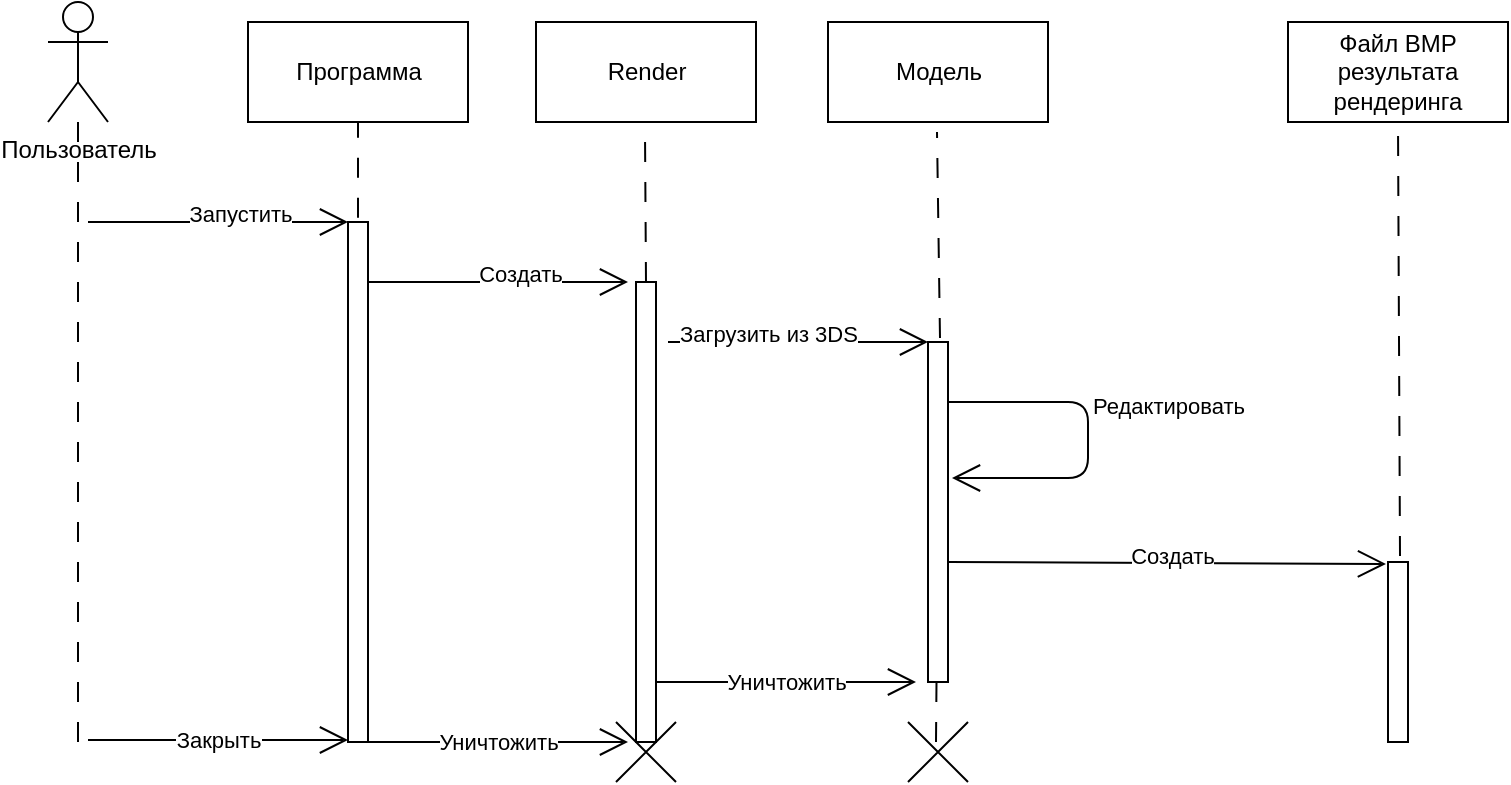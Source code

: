<mxfile version="14.6.13" type="device"><diagram id="g9ZvbbcDAsQ04tlYcHfe" name="Page-1"><mxGraphModel dx="1422" dy="763" grid="1" gridSize="10" guides="1" tooltips="1" connect="1" arrows="1" fold="1" page="1" pageScale="1" pageWidth="827" pageHeight="1169" math="0" shadow="0"><root><mxCell id="0"/><mxCell id="1" parent="0"/><mxCell id="615IRdMkYSGMS8HdxNPb-1" value="Пользователь" style="shape=umlActor;verticalLabelPosition=bottom;verticalAlign=top;html=1;" vertex="1" parent="1"><mxGeometry x="60" y="100" width="30" height="60" as="geometry"/></mxCell><mxCell id="615IRdMkYSGMS8HdxNPb-9" value="" style="html=1;points=[];perimeter=orthogonalPerimeter;" vertex="1" parent="1"><mxGeometry x="210" y="210" width="10" height="260" as="geometry"/></mxCell><mxCell id="615IRdMkYSGMS8HdxNPb-12" value="Программа" style="html=1;" vertex="1" parent="1"><mxGeometry x="160" y="110" width="110" height="50" as="geometry"/></mxCell><mxCell id="615IRdMkYSGMS8HdxNPb-14" value="" style="endArrow=open;endFill=1;endSize=12;html=1;" edge="1" parent="1"><mxGeometry width="160" relative="1" as="geometry"><mxPoint x="80" y="210" as="sourcePoint"/><mxPoint x="210" y="210" as="targetPoint"/></mxGeometry></mxCell><mxCell id="615IRdMkYSGMS8HdxNPb-15" value="Запустить" style="edgeLabel;html=1;align=center;verticalAlign=middle;resizable=0;points=[];" vertex="1" connectable="0" parent="615IRdMkYSGMS8HdxNPb-14"><mxGeometry x="-0.186" y="4" relative="1" as="geometry"><mxPoint x="23" as="offset"/></mxGeometry></mxCell><mxCell id="615IRdMkYSGMS8HdxNPb-16" value="Модель" style="html=1;" vertex="1" parent="1"><mxGeometry x="450" y="110" width="110" height="50" as="geometry"/></mxCell><mxCell id="615IRdMkYSGMS8HdxNPb-17" value="" style="html=1;points=[];perimeter=orthogonalPerimeter;" vertex="1" parent="1"><mxGeometry x="500" y="270" width="10" height="170" as="geometry"/></mxCell><mxCell id="615IRdMkYSGMS8HdxNPb-18" value="Файл BMP результата рендеринга" style="html=1;whiteSpace=wrap;" vertex="1" parent="1"><mxGeometry x="680" y="110" width="110" height="50" as="geometry"/></mxCell><mxCell id="615IRdMkYSGMS8HdxNPb-19" value="Render" style="html=1;" vertex="1" parent="1"><mxGeometry x="304" y="110" width="110" height="50" as="geometry"/></mxCell><mxCell id="615IRdMkYSGMS8HdxNPb-21" value="Закрыть" style="endArrow=open;endFill=1;endSize=12;html=1;" edge="1" parent="1"><mxGeometry width="160" relative="1" as="geometry"><mxPoint x="80" y="469" as="sourcePoint"/><mxPoint x="210" y="469" as="targetPoint"/></mxGeometry></mxCell><mxCell id="615IRdMkYSGMS8HdxNPb-23" value="" style="endArrow=none;startArrow=none;endFill=0;startFill=0;endSize=8;html=1;verticalAlign=bottom;dashed=1;labelBackgroundColor=none;dashPattern=10 10;" edge="1" parent="1" target="615IRdMkYSGMS8HdxNPb-1"><mxGeometry width="160" relative="1" as="geometry"><mxPoint x="75" y="470" as="sourcePoint"/><mxPoint x="490" y="390" as="targetPoint"/></mxGeometry></mxCell><mxCell id="615IRdMkYSGMS8HdxNPb-25" value="" style="endArrow=none;startArrow=none;endFill=0;startFill=0;endSize=8;html=1;verticalAlign=bottom;dashed=1;labelBackgroundColor=none;dashPattern=10 10;entryX=0.5;entryY=1;entryDx=0;entryDy=0;exitX=0.5;exitY=-0.008;exitDx=0;exitDy=0;exitPerimeter=0;" edge="1" parent="1" source="615IRdMkYSGMS8HdxNPb-9" target="615IRdMkYSGMS8HdxNPb-12"><mxGeometry width="160" relative="1" as="geometry"><mxPoint x="85" y="480" as="sourcePoint"/><mxPoint x="85" y="170" as="targetPoint"/></mxGeometry></mxCell><mxCell id="615IRdMkYSGMS8HdxNPb-26" value="" style="html=1;points=[];perimeter=orthogonalPerimeter;" vertex="1" parent="1"><mxGeometry x="354" y="240" width="10" height="230" as="geometry"/></mxCell><mxCell id="615IRdMkYSGMS8HdxNPb-28" value="" style="endArrow=open;endFill=1;endSize=12;html=1;" edge="1" parent="1"><mxGeometry width="160" relative="1" as="geometry"><mxPoint x="220" y="240" as="sourcePoint"/><mxPoint x="350" y="240" as="targetPoint"/></mxGeometry></mxCell><mxCell id="615IRdMkYSGMS8HdxNPb-29" value="Создать" style="edgeLabel;html=1;align=center;verticalAlign=middle;resizable=0;points=[];" vertex="1" connectable="0" parent="615IRdMkYSGMS8HdxNPb-28"><mxGeometry x="-0.186" y="4" relative="1" as="geometry"><mxPoint x="23" as="offset"/></mxGeometry></mxCell><mxCell id="615IRdMkYSGMS8HdxNPb-31" value="" style="endArrow=none;startArrow=none;endFill=0;startFill=0;endSize=8;html=1;verticalAlign=bottom;dashed=1;labelBackgroundColor=none;dashPattern=10 10;" edge="1" parent="1"><mxGeometry width="160" relative="1" as="geometry"><mxPoint x="359" y="240" as="sourcePoint"/><mxPoint x="358.5" y="165" as="targetPoint"/></mxGeometry></mxCell><mxCell id="615IRdMkYSGMS8HdxNPb-34" value="Уничтожить" style="endArrow=open;endFill=1;endSize=12;html=1;" edge="1" parent="1"><mxGeometry width="160" relative="1" as="geometry"><mxPoint x="364" y="440" as="sourcePoint"/><mxPoint x="494" y="440" as="targetPoint"/></mxGeometry></mxCell><mxCell id="615IRdMkYSGMS8HdxNPb-35" value="" style="endArrow=none;startArrow=none;endFill=0;startFill=0;endSize=8;html=1;verticalAlign=bottom;dashed=1;labelBackgroundColor=none;dashPattern=10 10;exitX=0.6;exitY=-0.012;exitDx=0;exitDy=0;exitPerimeter=0;" edge="1" parent="1" source="615IRdMkYSGMS8HdxNPb-17"><mxGeometry width="160" relative="1" as="geometry"><mxPoint x="505" y="240" as="sourcePoint"/><mxPoint x="504.5" y="165" as="targetPoint"/></mxGeometry></mxCell><mxCell id="615IRdMkYSGMS8HdxNPb-36" value="" style="endArrow=open;endFill=1;endSize=12;html=1;" edge="1" parent="1"><mxGeometry width="160" relative="1" as="geometry"><mxPoint x="370" y="270" as="sourcePoint"/><mxPoint x="500" y="270" as="targetPoint"/></mxGeometry></mxCell><mxCell id="615IRdMkYSGMS8HdxNPb-37" value="Загрузить из 3DS" style="edgeLabel;html=1;align=center;verticalAlign=middle;resizable=0;points=[];" vertex="1" connectable="0" parent="615IRdMkYSGMS8HdxNPb-36"><mxGeometry x="-0.186" y="4" relative="1" as="geometry"><mxPoint x="-3" as="offset"/></mxGeometry></mxCell><mxCell id="615IRdMkYSGMS8HdxNPb-38" value="" style="endArrow=open;endFill=1;endSize=12;html=1;entryX=1.2;entryY=0.4;entryDx=0;entryDy=0;entryPerimeter=0;" edge="1" parent="1" target="615IRdMkYSGMS8HdxNPb-17"><mxGeometry width="160" relative="1" as="geometry"><mxPoint x="510" y="300" as="sourcePoint"/><mxPoint x="520" y="340" as="targetPoint"/><Array as="points"><mxPoint x="580" y="300"/><mxPoint x="580" y="338"/></Array></mxGeometry></mxCell><mxCell id="615IRdMkYSGMS8HdxNPb-39" value="Редактировать" style="edgeLabel;html=1;align=center;verticalAlign=middle;resizable=0;points=[];" vertex="1" connectable="0" parent="615IRdMkYSGMS8HdxNPb-38"><mxGeometry x="-0.186" y="4" relative="1" as="geometry"><mxPoint x="36" as="offset"/></mxGeometry></mxCell><mxCell id="615IRdMkYSGMS8HdxNPb-40" value="" style="html=1;points=[];perimeter=orthogonalPerimeter;" vertex="1" parent="1"><mxGeometry x="730" y="380" width="10" height="90" as="geometry"/></mxCell><mxCell id="615IRdMkYSGMS8HdxNPb-41" value="" style="endArrow=open;endFill=1;endSize=12;html=1;entryX=-0.1;entryY=0.011;entryDx=0;entryDy=0;entryPerimeter=0;" edge="1" parent="1" target="615IRdMkYSGMS8HdxNPb-40"><mxGeometry width="160" relative="1" as="geometry"><mxPoint x="510" y="380" as="sourcePoint"/><mxPoint x="640" y="380" as="targetPoint"/></mxGeometry></mxCell><mxCell id="615IRdMkYSGMS8HdxNPb-42" value="Создать" style="edgeLabel;html=1;align=center;verticalAlign=middle;resizable=0;points=[];" vertex="1" connectable="0" parent="615IRdMkYSGMS8HdxNPb-41"><mxGeometry x="-0.186" y="4" relative="1" as="geometry"><mxPoint x="23" as="offset"/></mxGeometry></mxCell><mxCell id="615IRdMkYSGMS8HdxNPb-43" value="" style="endArrow=none;startArrow=none;endFill=0;startFill=0;endSize=8;html=1;verticalAlign=bottom;dashed=1;labelBackgroundColor=none;dashPattern=10 10;exitX=0.6;exitY=-0.033;exitDx=0;exitDy=0;exitPerimeter=0;entryX=0.5;entryY=1;entryDx=0;entryDy=0;" edge="1" parent="1" source="615IRdMkYSGMS8HdxNPb-40" target="615IRdMkYSGMS8HdxNPb-18"><mxGeometry width="160" relative="1" as="geometry"><mxPoint x="741.5" y="262.96" as="sourcePoint"/><mxPoint x="740" y="160" as="targetPoint"/></mxGeometry></mxCell><mxCell id="615IRdMkYSGMS8HdxNPb-44" value="" style="endArrow=none;startArrow=none;endFill=0;startFill=0;endSize=8;html=1;verticalAlign=bottom;dashed=1;labelBackgroundColor=none;dashPattern=10 10;" edge="1" parent="1"><mxGeometry width="160" relative="1" as="geometry"><mxPoint x="504" y="470" as="sourcePoint"/><mxPoint x="504.25" y="440" as="targetPoint"/></mxGeometry></mxCell><mxCell id="615IRdMkYSGMS8HdxNPb-45" value="" style="shape=umlDestroy;" vertex="1" parent="1"><mxGeometry x="490" y="460" width="30" height="30" as="geometry"/></mxCell><mxCell id="615IRdMkYSGMS8HdxNPb-46" value="" style="shape=umlDestroy;" vertex="1" parent="1"><mxGeometry x="344" y="460" width="30" height="30" as="geometry"/></mxCell><mxCell id="615IRdMkYSGMS8HdxNPb-48" value="Уничтожить" style="endArrow=open;endFill=1;endSize=12;html=1;" edge="1" parent="1"><mxGeometry width="160" relative="1" as="geometry"><mxPoint x="220" y="470" as="sourcePoint"/><mxPoint x="350" y="470" as="targetPoint"/></mxGeometry></mxCell></root></mxGraphModel></diagram></mxfile>